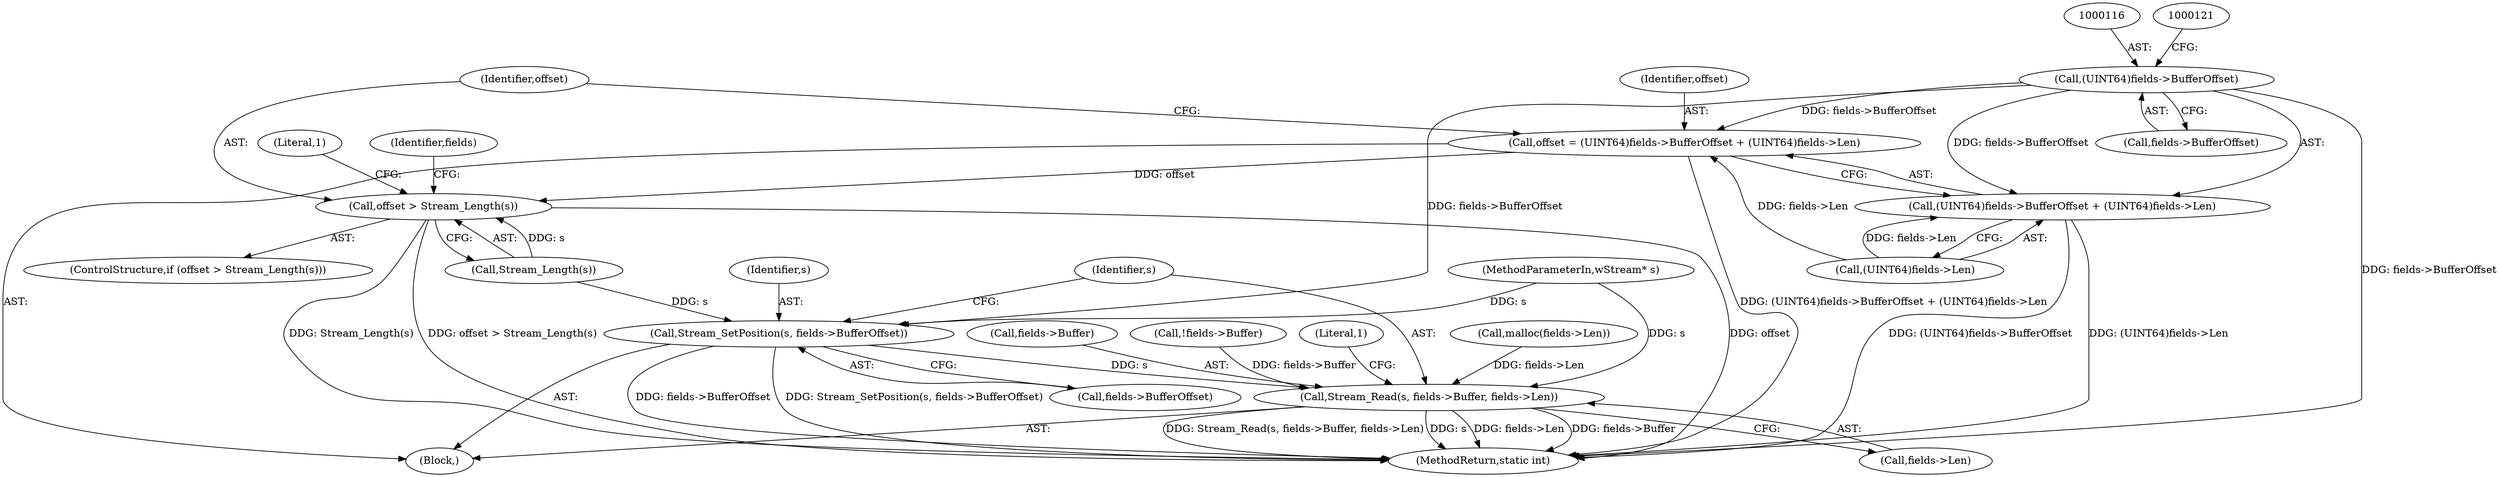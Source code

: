 digraph "0_FreeRDP_2ee663f39dc8dac3d9988e847db19b2d7e3ac8c6_4@pointer" {
"1000115" [label="(Call,(UINT64)fields->BufferOffset)"];
"1000112" [label="(Call,offset = (UINT64)fields->BufferOffset + (UINT64)fields->Len)"];
"1000126" [label="(Call,offset > Stream_Length(s))"];
"1000114" [label="(Call,(UINT64)fields->BufferOffset + (UINT64)fields->Len)"];
"1000151" [label="(Call,Stream_SetPosition(s, fields->BufferOffset))"];
"1000156" [label="(Call,Stream_Read(s, fields->Buffer, fields->Len))"];
"1000158" [label="(Call,fields->Buffer)"];
"1000113" [label="(Identifier,offset)"];
"1000115" [label="(Call,(UINT64)fields->BufferOffset)"];
"1000126" [label="(Call,offset > Stream_Length(s))"];
"1000144" [label="(Call,!fields->Buffer)"];
"1000156" [label="(Call,Stream_Read(s, fields->Buffer, fields->Len))"];
"1000151" [label="(Call,Stream_SetPosition(s, fields->BufferOffset))"];
"1000110" [label="(Block,)"];
"1000165" [label="(Literal,1)"];
"1000135" [label="(Identifier,fields)"];
"1000125" [label="(ControlStructure,if (offset > Stream_Length(s)))"];
"1000152" [label="(Identifier,s)"];
"1000153" [label="(Call,fields->BufferOffset)"];
"1000120" [label="(Call,(UINT64)fields->Len)"];
"1000114" [label="(Call,(UINT64)fields->BufferOffset + (UINT64)fields->Len)"];
"1000161" [label="(Call,fields->Len)"];
"1000166" [label="(MethodReturn,static int)"];
"1000117" [label="(Call,fields->BufferOffset)"];
"1000157" [label="(Identifier,s)"];
"1000139" [label="(Call,malloc(fields->Len))"];
"1000127" [label="(Identifier,offset)"];
"1000101" [label="(MethodParameterIn,wStream* s)"];
"1000132" [label="(Literal,1)"];
"1000128" [label="(Call,Stream_Length(s))"];
"1000112" [label="(Call,offset = (UINT64)fields->BufferOffset + (UINT64)fields->Len)"];
"1000115" -> "1000114"  [label="AST: "];
"1000115" -> "1000117"  [label="CFG: "];
"1000116" -> "1000115"  [label="AST: "];
"1000117" -> "1000115"  [label="AST: "];
"1000121" -> "1000115"  [label="CFG: "];
"1000115" -> "1000166"  [label="DDG: fields->BufferOffset"];
"1000115" -> "1000112"  [label="DDG: fields->BufferOffset"];
"1000115" -> "1000114"  [label="DDG: fields->BufferOffset"];
"1000115" -> "1000151"  [label="DDG: fields->BufferOffset"];
"1000112" -> "1000110"  [label="AST: "];
"1000112" -> "1000114"  [label="CFG: "];
"1000113" -> "1000112"  [label="AST: "];
"1000114" -> "1000112"  [label="AST: "];
"1000127" -> "1000112"  [label="CFG: "];
"1000112" -> "1000166"  [label="DDG: (UINT64)fields->BufferOffset + (UINT64)fields->Len"];
"1000120" -> "1000112"  [label="DDG: fields->Len"];
"1000112" -> "1000126"  [label="DDG: offset"];
"1000126" -> "1000125"  [label="AST: "];
"1000126" -> "1000128"  [label="CFG: "];
"1000127" -> "1000126"  [label="AST: "];
"1000128" -> "1000126"  [label="AST: "];
"1000132" -> "1000126"  [label="CFG: "];
"1000135" -> "1000126"  [label="CFG: "];
"1000126" -> "1000166"  [label="DDG: offset > Stream_Length(s)"];
"1000126" -> "1000166"  [label="DDG: offset"];
"1000126" -> "1000166"  [label="DDG: Stream_Length(s)"];
"1000128" -> "1000126"  [label="DDG: s"];
"1000114" -> "1000120"  [label="CFG: "];
"1000120" -> "1000114"  [label="AST: "];
"1000114" -> "1000166"  [label="DDG: (UINT64)fields->BufferOffset"];
"1000114" -> "1000166"  [label="DDG: (UINT64)fields->Len"];
"1000120" -> "1000114"  [label="DDG: fields->Len"];
"1000151" -> "1000110"  [label="AST: "];
"1000151" -> "1000153"  [label="CFG: "];
"1000152" -> "1000151"  [label="AST: "];
"1000153" -> "1000151"  [label="AST: "];
"1000157" -> "1000151"  [label="CFG: "];
"1000151" -> "1000166"  [label="DDG: Stream_SetPosition(s, fields->BufferOffset)"];
"1000151" -> "1000166"  [label="DDG: fields->BufferOffset"];
"1000128" -> "1000151"  [label="DDG: s"];
"1000101" -> "1000151"  [label="DDG: s"];
"1000151" -> "1000156"  [label="DDG: s"];
"1000156" -> "1000110"  [label="AST: "];
"1000156" -> "1000161"  [label="CFG: "];
"1000157" -> "1000156"  [label="AST: "];
"1000158" -> "1000156"  [label="AST: "];
"1000161" -> "1000156"  [label="AST: "];
"1000165" -> "1000156"  [label="CFG: "];
"1000156" -> "1000166"  [label="DDG: s"];
"1000156" -> "1000166"  [label="DDG: fields->Len"];
"1000156" -> "1000166"  [label="DDG: fields->Buffer"];
"1000156" -> "1000166"  [label="DDG: Stream_Read(s, fields->Buffer, fields->Len)"];
"1000101" -> "1000156"  [label="DDG: s"];
"1000144" -> "1000156"  [label="DDG: fields->Buffer"];
"1000139" -> "1000156"  [label="DDG: fields->Len"];
}
